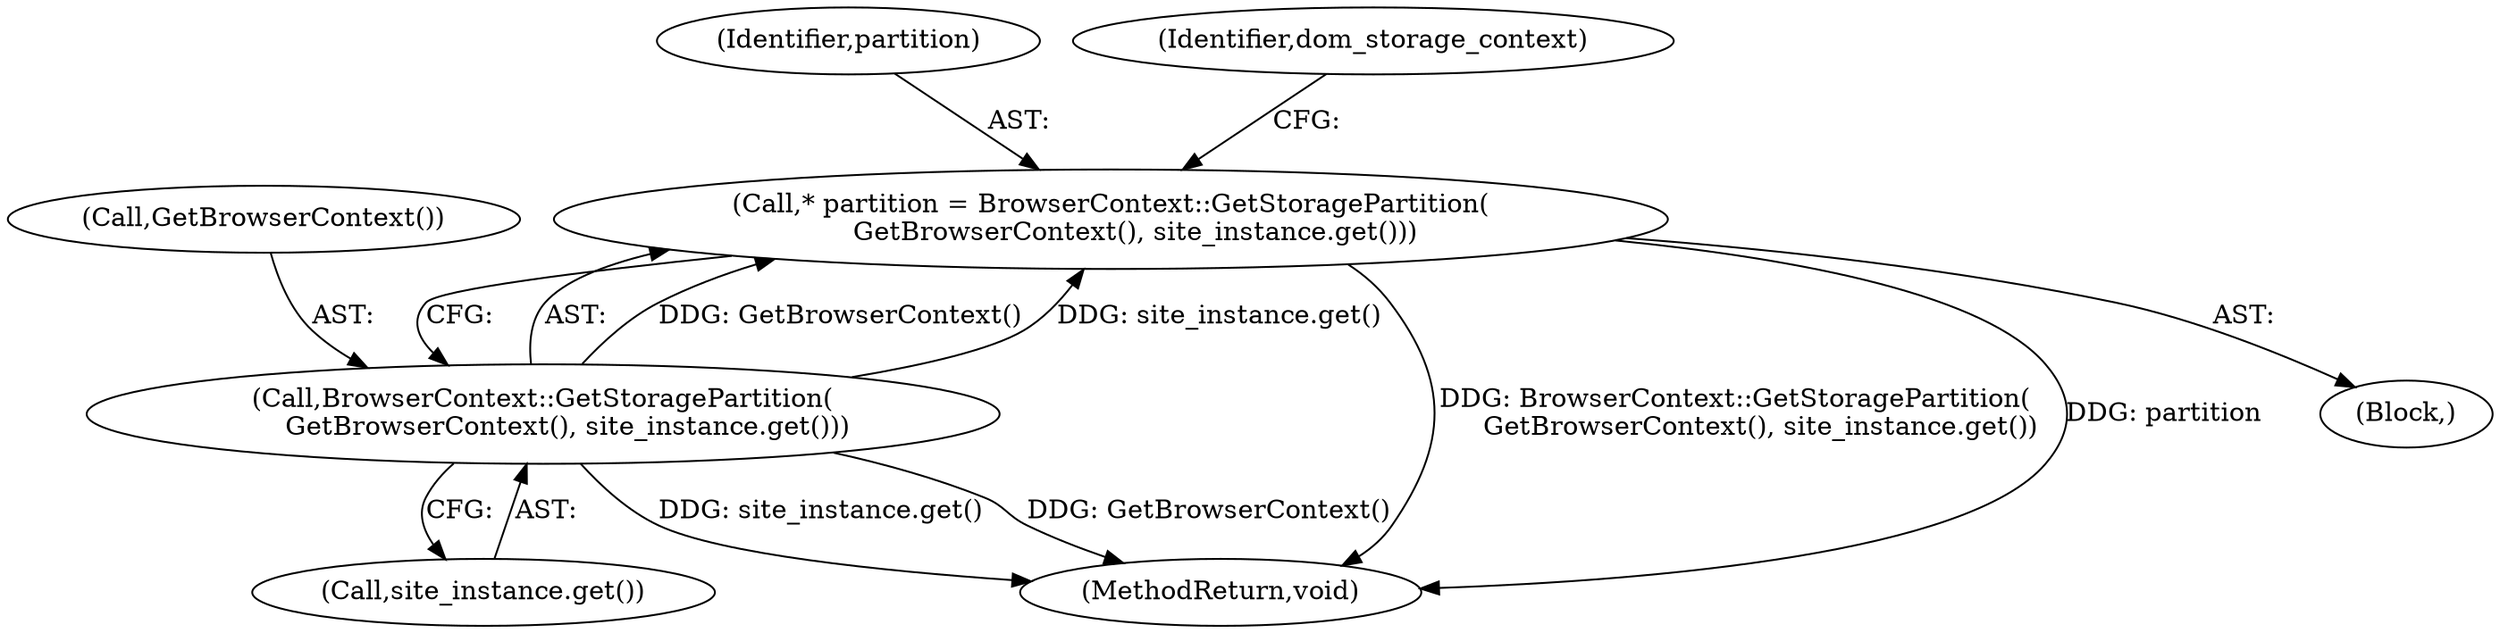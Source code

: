 digraph "0_Chrome_ba3b1b344017bbf36283464b51014fad15c2f3f4@pointer" {
"1000180" [label="(Call,* partition = BrowserContext::GetStoragePartition(\n      GetBrowserContext(), site_instance.get()))"];
"1000182" [label="(Call,BrowserContext::GetStoragePartition(\n      GetBrowserContext(), site_instance.get()))"];
"1000180" [label="(Call,* partition = BrowserContext::GetStoragePartition(\n      GetBrowserContext(), site_instance.get()))"];
"1000183" [label="(Call,GetBrowserContext())"];
"1000113" [label="(Block,)"];
"1000184" [label="(Call,site_instance.get())"];
"1000181" [label="(Identifier,partition)"];
"1000182" [label="(Call,BrowserContext::GetStoragePartition(\n      GetBrowserContext(), site_instance.get()))"];
"1000187" [label="(Identifier,dom_storage_context)"];
"1000460" [label="(MethodReturn,void)"];
"1000180" -> "1000113"  [label="AST: "];
"1000180" -> "1000182"  [label="CFG: "];
"1000181" -> "1000180"  [label="AST: "];
"1000182" -> "1000180"  [label="AST: "];
"1000187" -> "1000180"  [label="CFG: "];
"1000180" -> "1000460"  [label="DDG: BrowserContext::GetStoragePartition(\n      GetBrowserContext(), site_instance.get())"];
"1000180" -> "1000460"  [label="DDG: partition"];
"1000182" -> "1000180"  [label="DDG: GetBrowserContext()"];
"1000182" -> "1000180"  [label="DDG: site_instance.get()"];
"1000182" -> "1000184"  [label="CFG: "];
"1000183" -> "1000182"  [label="AST: "];
"1000184" -> "1000182"  [label="AST: "];
"1000182" -> "1000460"  [label="DDG: site_instance.get()"];
"1000182" -> "1000460"  [label="DDG: GetBrowserContext()"];
}
